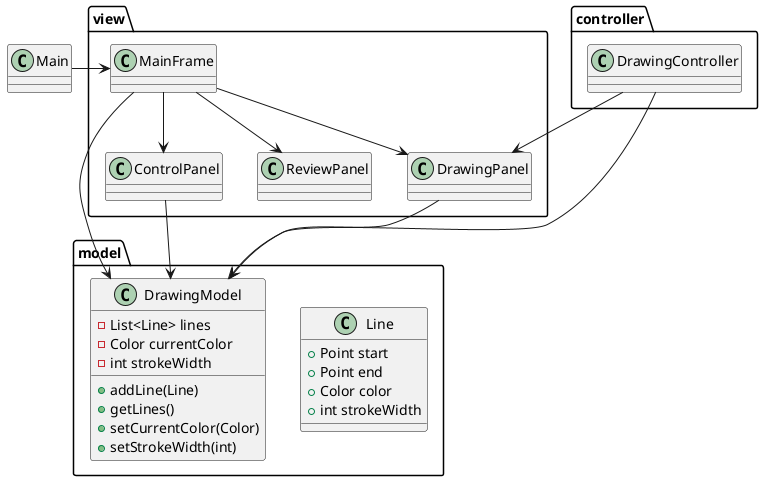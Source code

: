 @startuml
package model {
  class Line {
    +Point start
    +Point end
    +Color color
    +int strokeWidth
  }
  class DrawingModel {
    -List<Line> lines
    -Color currentColor
    -int strokeWidth
    +addLine(Line)
    +getLines()
    +setCurrentColor(Color)
    +setStrokeWidth(int)
  }
}

package view {
  class MainFrame
  class ControlPanel
  class DrawingPanel
  class ReviewPanel
}

package controller {
  class DrawingController
}

class Main

Main -> MainFrame
MainFrame --> ControlPanel
MainFrame --> DrawingPanel
MainFrame --> ReviewPanel
MainFrame --> DrawingModel
DrawingPanel --> DrawingModel
ControlPanel --> DrawingModel
DrawingController --> DrawingModel
DrawingController --> DrawingPanel
@enduml

